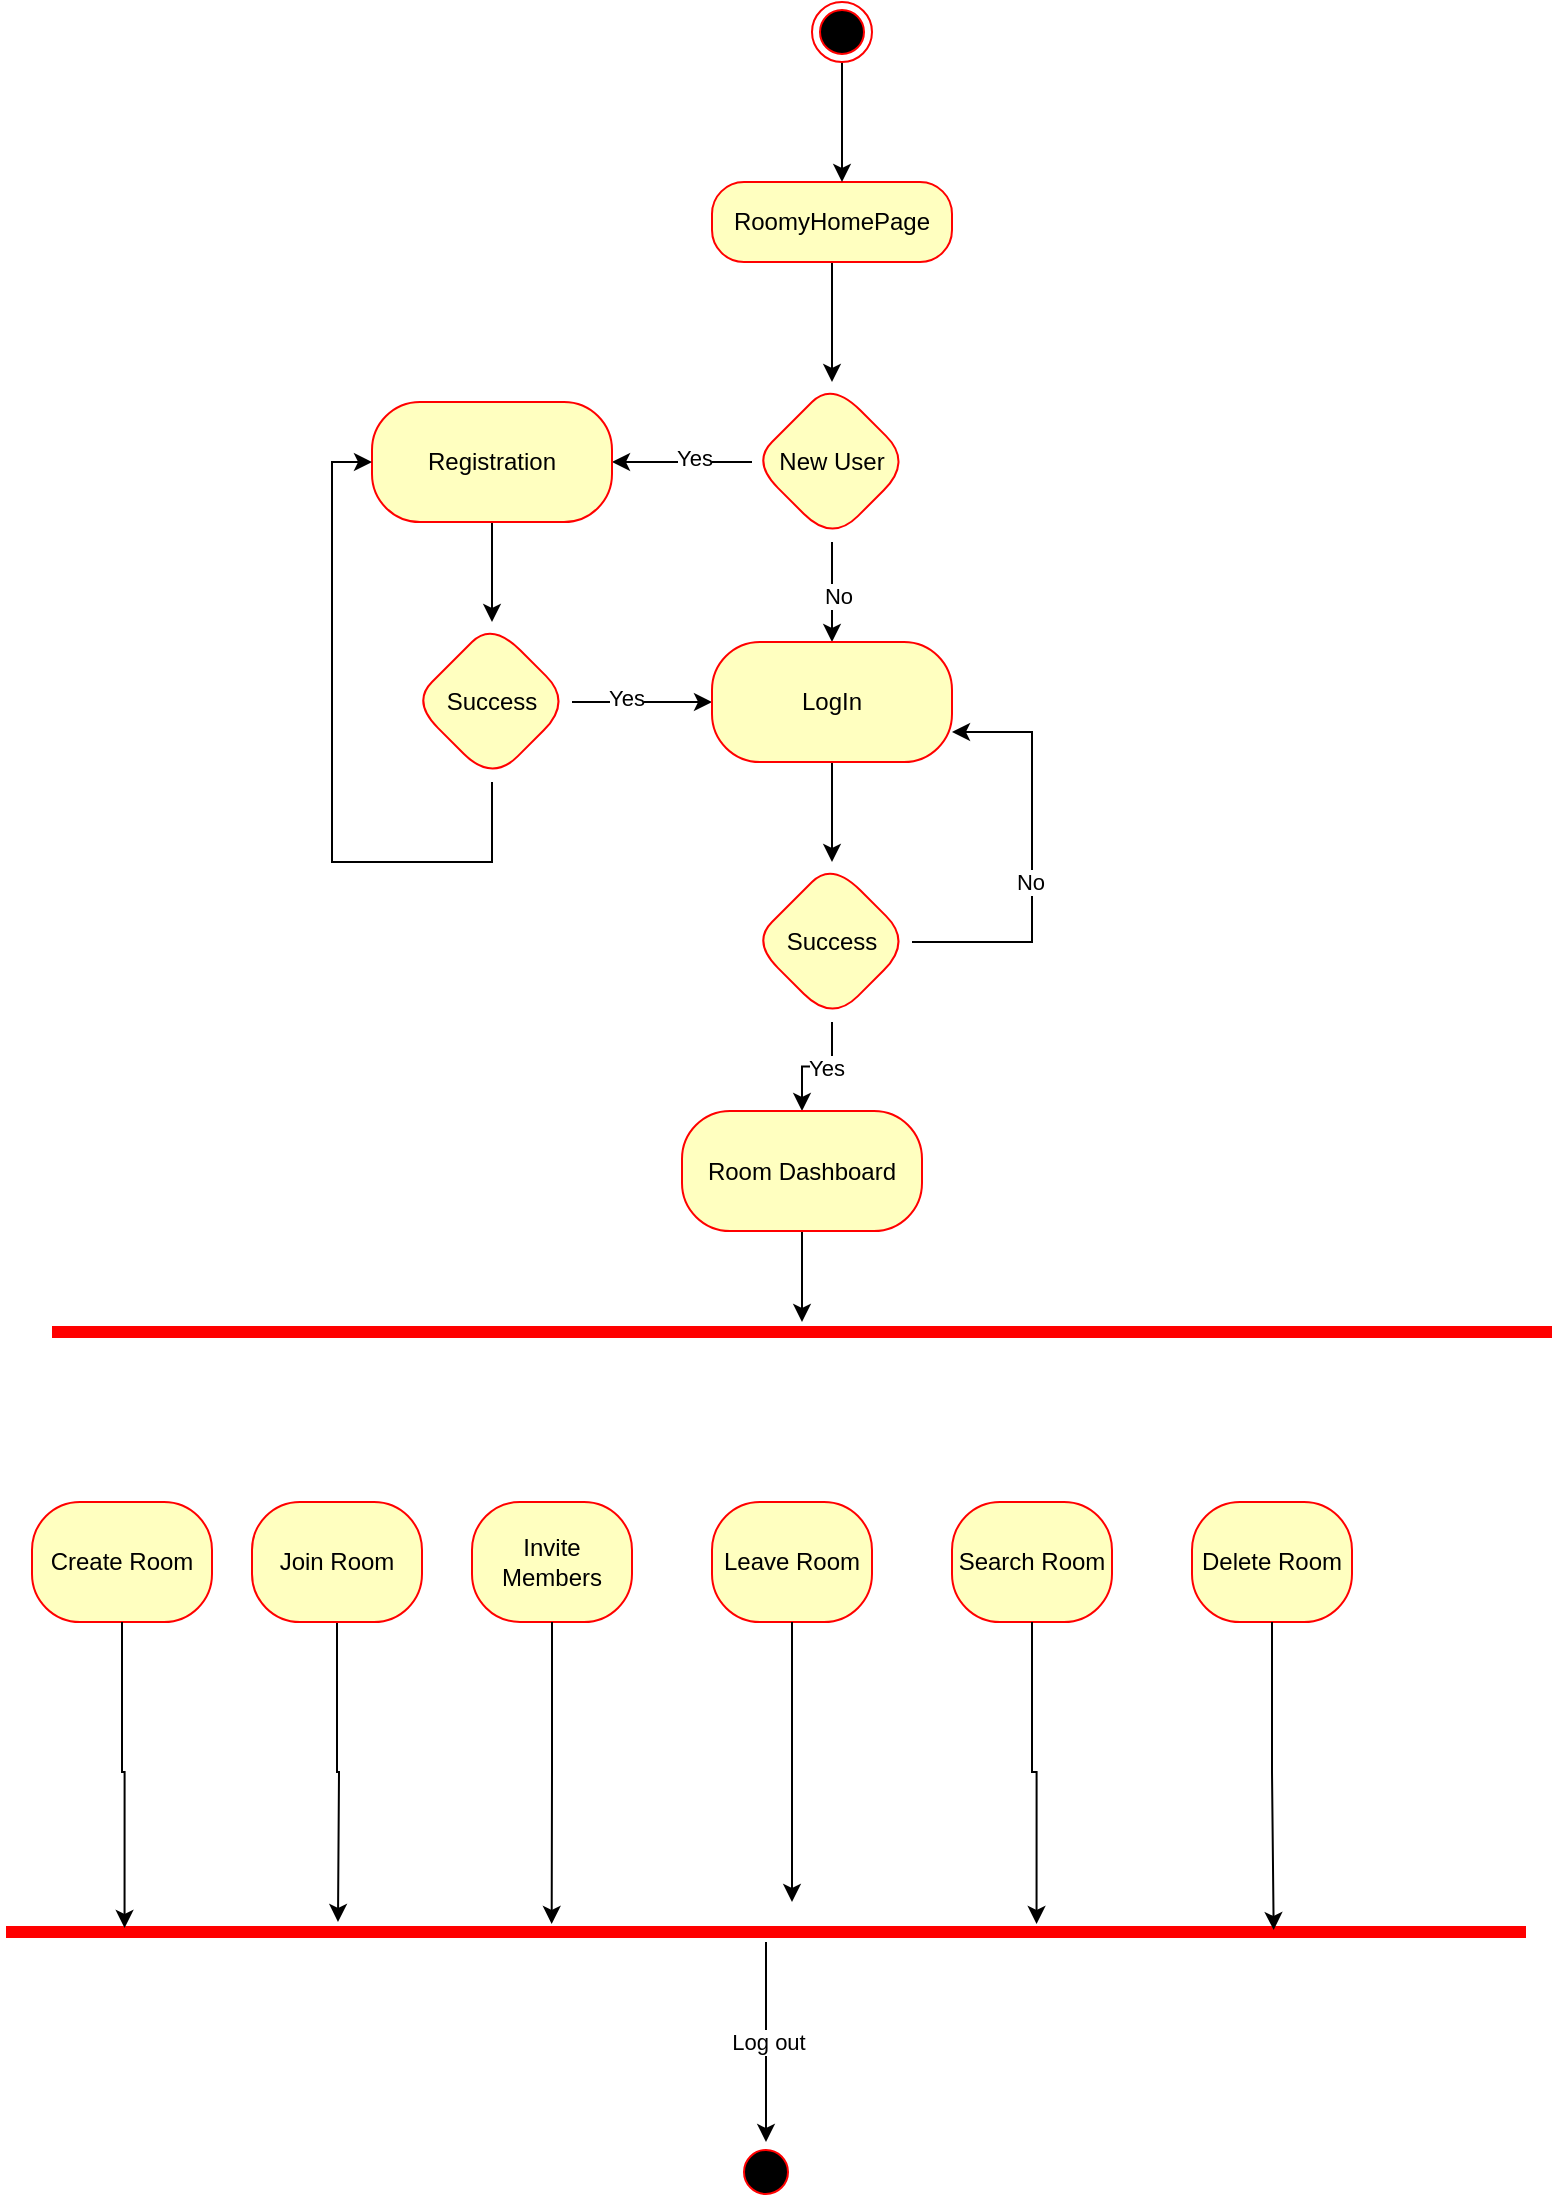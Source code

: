 <mxfile version="24.6.1" type="github">
  <diagram name="Page-1" id="7fHLA5t5ydZ59xRZMkbi">
    <mxGraphModel dx="880" dy="468" grid="1" gridSize="10" guides="1" tooltips="1" connect="1" arrows="1" fold="1" page="1" pageScale="1" pageWidth="827" pageHeight="1169" math="0" shadow="0">
      <root>
        <mxCell id="0" />
        <mxCell id="1" parent="0" />
        <mxCell id="b7HbnDKp7lH2TJ0u7Qb8-6" value="" style="edgeStyle=orthogonalEdgeStyle;rounded=0;orthogonalLoop=1;jettySize=auto;html=1;" edge="1" parent="1" source="b7HbnDKp7lH2TJ0u7Qb8-1" target="b7HbnDKp7lH2TJ0u7Qb8-5">
          <mxGeometry relative="1" as="geometry" />
        </mxCell>
        <mxCell id="b7HbnDKp7lH2TJ0u7Qb8-1" value="RoomyHomePage" style="rounded=1;whiteSpace=wrap;html=1;arcSize=40;fontColor=#000000;fillColor=#ffffc0;strokeColor=#ff0000;" vertex="1" parent="1">
          <mxGeometry x="420" y="120" width="120" height="40" as="geometry" />
        </mxCell>
        <mxCell id="b7HbnDKp7lH2TJ0u7Qb8-8" value="" style="edgeStyle=orthogonalEdgeStyle;rounded=0;orthogonalLoop=1;jettySize=auto;html=1;" edge="1" parent="1" source="b7HbnDKp7lH2TJ0u7Qb8-5" target="b7HbnDKp7lH2TJ0u7Qb8-7">
          <mxGeometry relative="1" as="geometry" />
        </mxCell>
        <mxCell id="b7HbnDKp7lH2TJ0u7Qb8-17" value="Yes" style="edgeLabel;html=1;align=center;verticalAlign=middle;resizable=0;points=[];" vertex="1" connectable="0" parent="b7HbnDKp7lH2TJ0u7Qb8-8">
          <mxGeometry x="-0.167" y="-2" relative="1" as="geometry">
            <mxPoint as="offset" />
          </mxGeometry>
        </mxCell>
        <mxCell id="b7HbnDKp7lH2TJ0u7Qb8-34" style="edgeStyle=orthogonalEdgeStyle;rounded=0;orthogonalLoop=1;jettySize=auto;html=1;" edge="1" parent="1" source="b7HbnDKp7lH2TJ0u7Qb8-5" target="b7HbnDKp7lH2TJ0u7Qb8-11">
          <mxGeometry relative="1" as="geometry" />
        </mxCell>
        <mxCell id="b7HbnDKp7lH2TJ0u7Qb8-35" value="No" style="edgeLabel;html=1;align=center;verticalAlign=middle;resizable=0;points=[];" vertex="1" connectable="0" parent="b7HbnDKp7lH2TJ0u7Qb8-34">
          <mxGeometry x="0.086" y="3" relative="1" as="geometry">
            <mxPoint as="offset" />
          </mxGeometry>
        </mxCell>
        <mxCell id="b7HbnDKp7lH2TJ0u7Qb8-5" value="New User" style="rhombus;whiteSpace=wrap;html=1;fillColor=#ffffc0;strokeColor=#ff0000;fontColor=#000000;rounded=1;arcSize=40;" vertex="1" parent="1">
          <mxGeometry x="440" y="220" width="80" height="80" as="geometry" />
        </mxCell>
        <mxCell id="b7HbnDKp7lH2TJ0u7Qb8-10" value="" style="edgeStyle=orthogonalEdgeStyle;rounded=0;orthogonalLoop=1;jettySize=auto;html=1;" edge="1" parent="1" source="b7HbnDKp7lH2TJ0u7Qb8-7" target="b7HbnDKp7lH2TJ0u7Qb8-9">
          <mxGeometry relative="1" as="geometry" />
        </mxCell>
        <mxCell id="b7HbnDKp7lH2TJ0u7Qb8-7" value="Registration" style="whiteSpace=wrap;html=1;fillColor=#ffffc0;strokeColor=#ff0000;fontColor=#000000;rounded=1;arcSize=40;" vertex="1" parent="1">
          <mxGeometry x="250" y="230" width="120" height="60" as="geometry" />
        </mxCell>
        <mxCell id="b7HbnDKp7lH2TJ0u7Qb8-12" value="" style="edgeStyle=orthogonalEdgeStyle;rounded=0;orthogonalLoop=1;jettySize=auto;html=1;" edge="1" parent="1" source="b7HbnDKp7lH2TJ0u7Qb8-9" target="b7HbnDKp7lH2TJ0u7Qb8-11">
          <mxGeometry relative="1" as="geometry" />
        </mxCell>
        <mxCell id="b7HbnDKp7lH2TJ0u7Qb8-20" value="Yes" style="edgeLabel;html=1;align=center;verticalAlign=middle;resizable=0;points=[];" vertex="1" connectable="0" parent="b7HbnDKp7lH2TJ0u7Qb8-12">
          <mxGeometry x="-0.233" y="2" relative="1" as="geometry">
            <mxPoint as="offset" />
          </mxGeometry>
        </mxCell>
        <mxCell id="b7HbnDKp7lH2TJ0u7Qb8-40" style="edgeStyle=orthogonalEdgeStyle;rounded=0;orthogonalLoop=1;jettySize=auto;html=1;entryX=0;entryY=0.5;entryDx=0;entryDy=0;" edge="1" parent="1" source="b7HbnDKp7lH2TJ0u7Qb8-9" target="b7HbnDKp7lH2TJ0u7Qb8-7">
          <mxGeometry relative="1" as="geometry">
            <Array as="points">
              <mxPoint x="230" y="460" />
              <mxPoint x="230" y="260" />
            </Array>
          </mxGeometry>
        </mxCell>
        <mxCell id="b7HbnDKp7lH2TJ0u7Qb8-9" value="Success" style="rhombus;whiteSpace=wrap;html=1;fillColor=#ffffc0;strokeColor=#ff0000;fontColor=#000000;rounded=1;arcSize=40;" vertex="1" parent="1">
          <mxGeometry x="270" y="340" width="80" height="80" as="geometry" />
        </mxCell>
        <mxCell id="b7HbnDKp7lH2TJ0u7Qb8-14" value="" style="edgeStyle=orthogonalEdgeStyle;rounded=0;orthogonalLoop=1;jettySize=auto;html=1;" edge="1" parent="1" source="b7HbnDKp7lH2TJ0u7Qb8-11" target="b7HbnDKp7lH2TJ0u7Qb8-13">
          <mxGeometry relative="1" as="geometry" />
        </mxCell>
        <mxCell id="b7HbnDKp7lH2TJ0u7Qb8-11" value="LogIn" style="whiteSpace=wrap;html=1;fillColor=#ffffc0;strokeColor=#ff0000;fontColor=#000000;rounded=1;arcSize=40;" vertex="1" parent="1">
          <mxGeometry x="420" y="350" width="120" height="60" as="geometry" />
        </mxCell>
        <mxCell id="b7HbnDKp7lH2TJ0u7Qb8-16" value="" style="edgeStyle=orthogonalEdgeStyle;rounded=0;orthogonalLoop=1;jettySize=auto;html=1;" edge="1" parent="1" source="b7HbnDKp7lH2TJ0u7Qb8-13" target="b7HbnDKp7lH2TJ0u7Qb8-15">
          <mxGeometry relative="1" as="geometry" />
        </mxCell>
        <mxCell id="b7HbnDKp7lH2TJ0u7Qb8-23" value="Yes" style="edgeLabel;html=1;align=center;verticalAlign=middle;resizable=0;points=[];" vertex="1" connectable="0" parent="b7HbnDKp7lH2TJ0u7Qb8-16">
          <mxGeometry x="-0.133" relative="1" as="geometry">
            <mxPoint as="offset" />
          </mxGeometry>
        </mxCell>
        <mxCell id="b7HbnDKp7lH2TJ0u7Qb8-38" style="edgeStyle=orthogonalEdgeStyle;rounded=0;orthogonalLoop=1;jettySize=auto;html=1;entryX=1;entryY=0.75;entryDx=0;entryDy=0;" edge="1" parent="1" source="b7HbnDKp7lH2TJ0u7Qb8-13" target="b7HbnDKp7lH2TJ0u7Qb8-11">
          <mxGeometry relative="1" as="geometry">
            <Array as="points">
              <mxPoint x="580" y="500" />
              <mxPoint x="580" y="395" />
            </Array>
          </mxGeometry>
        </mxCell>
        <mxCell id="b7HbnDKp7lH2TJ0u7Qb8-62" value="No" style="edgeLabel;html=1;align=center;verticalAlign=middle;resizable=0;points=[];" vertex="1" connectable="0" parent="b7HbnDKp7lH2TJ0u7Qb8-38">
          <mxGeometry x="-0.122" y="1" relative="1" as="geometry">
            <mxPoint as="offset" />
          </mxGeometry>
        </mxCell>
        <mxCell id="b7HbnDKp7lH2TJ0u7Qb8-13" value="Success" style="rhombus;whiteSpace=wrap;html=1;fillColor=#ffffc0;strokeColor=#ff0000;fontColor=#000000;rounded=1;arcSize=40;" vertex="1" parent="1">
          <mxGeometry x="440" y="460" width="80" height="80" as="geometry" />
        </mxCell>
        <mxCell id="b7HbnDKp7lH2TJ0u7Qb8-64" style="edgeStyle=orthogonalEdgeStyle;rounded=0;orthogonalLoop=1;jettySize=auto;html=1;" edge="1" parent="1" source="b7HbnDKp7lH2TJ0u7Qb8-15" target="b7HbnDKp7lH2TJ0u7Qb8-24">
          <mxGeometry relative="1" as="geometry" />
        </mxCell>
        <mxCell id="b7HbnDKp7lH2TJ0u7Qb8-15" value="Room Dashboard" style="whiteSpace=wrap;html=1;fillColor=#ffffc0;strokeColor=#ff0000;fontColor=#000000;rounded=1;arcSize=40;" vertex="1" parent="1">
          <mxGeometry x="405" y="584.5" width="120" height="60" as="geometry" />
        </mxCell>
        <mxCell id="b7HbnDKp7lH2TJ0u7Qb8-24" value="" style="shape=line;html=1;strokeWidth=6;strokeColor=#ff0000;" vertex="1" parent="1">
          <mxGeometry x="90" y="690" width="750" height="10" as="geometry" />
        </mxCell>
        <mxCell id="b7HbnDKp7lH2TJ0u7Qb8-28" value="Create Room" style="whiteSpace=wrap;html=1;fillColor=#ffffc0;strokeColor=#ff0000;fontColor=#000000;rounded=1;arcSize=40;" vertex="1" parent="1">
          <mxGeometry x="80" y="780" width="90" height="60" as="geometry" />
        </mxCell>
        <mxCell id="b7HbnDKp7lH2TJ0u7Qb8-65" style="edgeStyle=orthogonalEdgeStyle;rounded=0;orthogonalLoop=1;jettySize=auto;html=1;" edge="1" parent="1" source="b7HbnDKp7lH2TJ0u7Qb8-29">
          <mxGeometry relative="1" as="geometry">
            <mxPoint x="233" y="990" as="targetPoint" />
          </mxGeometry>
        </mxCell>
        <mxCell id="b7HbnDKp7lH2TJ0u7Qb8-29" value="Join Room" style="whiteSpace=wrap;html=1;fillColor=#ffffc0;strokeColor=#ff0000;fontColor=#000000;rounded=1;arcSize=40;" vertex="1" parent="1">
          <mxGeometry x="190" y="780" width="85" height="60" as="geometry" />
        </mxCell>
        <mxCell id="b7HbnDKp7lH2TJ0u7Qb8-30" value="Delete Room" style="whiteSpace=wrap;html=1;fillColor=#ffffc0;strokeColor=#ff0000;fontColor=#000000;rounded=1;arcSize=40;" vertex="1" parent="1">
          <mxGeometry x="660" y="780" width="80" height="60" as="geometry" />
        </mxCell>
        <mxCell id="b7HbnDKp7lH2TJ0u7Qb8-31" value="Search Room" style="whiteSpace=wrap;html=1;fillColor=#ffffc0;strokeColor=#ff0000;fontColor=#000000;rounded=1;arcSize=40;" vertex="1" parent="1">
          <mxGeometry x="540" y="780" width="80" height="60" as="geometry" />
        </mxCell>
        <mxCell id="b7HbnDKp7lH2TJ0u7Qb8-32" value="Leave Room" style="whiteSpace=wrap;html=1;fillColor=#ffffc0;strokeColor=#ff0000;fontColor=#000000;rounded=1;arcSize=40;" vertex="1" parent="1">
          <mxGeometry x="420" y="780" width="80" height="60" as="geometry" />
        </mxCell>
        <mxCell id="b7HbnDKp7lH2TJ0u7Qb8-33" value="Invite Members" style="whiteSpace=wrap;html=1;fillColor=#ffffc0;strokeColor=#ff0000;fontColor=#000000;rounded=1;arcSize=40;" vertex="1" parent="1">
          <mxGeometry x="300" y="780" width="80" height="60" as="geometry" />
        </mxCell>
        <mxCell id="b7HbnDKp7lH2TJ0u7Qb8-37" style="edgeStyle=orthogonalEdgeStyle;rounded=0;orthogonalLoop=1;jettySize=auto;html=1;" edge="1" parent="1">
          <mxGeometry relative="1" as="geometry">
            <mxPoint x="485" y="60" as="sourcePoint" />
            <mxPoint x="485" y="120" as="targetPoint" />
          </mxGeometry>
        </mxCell>
        <mxCell id="b7HbnDKp7lH2TJ0u7Qb8-58" value="Log out" style="edgeStyle=orthogonalEdgeStyle;rounded=0;orthogonalLoop=1;jettySize=auto;html=1;" edge="1" parent="1" source="b7HbnDKp7lH2TJ0u7Qb8-47">
          <mxGeometry relative="1" as="geometry">
            <mxPoint x="447" y="1100" as="targetPoint" />
          </mxGeometry>
        </mxCell>
        <mxCell id="b7HbnDKp7lH2TJ0u7Qb8-47" value="" style="shape=line;html=1;strokeWidth=6;strokeColor=#ff0000;" vertex="1" parent="1">
          <mxGeometry x="67" y="990" width="760" height="10" as="geometry" />
        </mxCell>
        <mxCell id="b7HbnDKp7lH2TJ0u7Qb8-51" style="edgeStyle=orthogonalEdgeStyle;rounded=0;orthogonalLoop=1;jettySize=auto;html=1;entryX=0.078;entryY=0.3;entryDx=0;entryDy=0;entryPerimeter=0;" edge="1" parent="1" source="b7HbnDKp7lH2TJ0u7Qb8-28" target="b7HbnDKp7lH2TJ0u7Qb8-47">
          <mxGeometry relative="1" as="geometry" />
        </mxCell>
        <mxCell id="b7HbnDKp7lH2TJ0u7Qb8-53" style="edgeStyle=orthogonalEdgeStyle;rounded=0;orthogonalLoop=1;jettySize=auto;html=1;entryX=0.359;entryY=0.1;entryDx=0;entryDy=0;entryPerimeter=0;" edge="1" parent="1" source="b7HbnDKp7lH2TJ0u7Qb8-33" target="b7HbnDKp7lH2TJ0u7Qb8-47">
          <mxGeometry relative="1" as="geometry" />
        </mxCell>
        <mxCell id="b7HbnDKp7lH2TJ0u7Qb8-54" style="edgeStyle=orthogonalEdgeStyle;rounded=0;orthogonalLoop=1;jettySize=auto;html=1;" edge="1" parent="1" source="b7HbnDKp7lH2TJ0u7Qb8-32">
          <mxGeometry relative="1" as="geometry">
            <mxPoint x="460" y="980" as="targetPoint" />
          </mxGeometry>
        </mxCell>
        <mxCell id="b7HbnDKp7lH2TJ0u7Qb8-55" style="edgeStyle=orthogonalEdgeStyle;rounded=0;orthogonalLoop=1;jettySize=auto;html=1;entryX=0.678;entryY=0.1;entryDx=0;entryDy=0;entryPerimeter=0;" edge="1" parent="1" source="b7HbnDKp7lH2TJ0u7Qb8-31" target="b7HbnDKp7lH2TJ0u7Qb8-47">
          <mxGeometry relative="1" as="geometry" />
        </mxCell>
        <mxCell id="b7HbnDKp7lH2TJ0u7Qb8-56" style="edgeStyle=orthogonalEdgeStyle;rounded=0;orthogonalLoop=1;jettySize=auto;html=1;entryX=0.834;entryY=0.4;entryDx=0;entryDy=0;entryPerimeter=0;" edge="1" parent="1" source="b7HbnDKp7lH2TJ0u7Qb8-30" target="b7HbnDKp7lH2TJ0u7Qb8-47">
          <mxGeometry relative="1" as="geometry">
            <Array as="points" />
          </mxGeometry>
        </mxCell>
        <mxCell id="b7HbnDKp7lH2TJ0u7Qb8-60" value="" style="ellipse;html=1;shape=startState;fillColor=#000000;strokeColor=#ff0000;" vertex="1" parent="1">
          <mxGeometry x="432" y="1100" width="30" height="30" as="geometry" />
        </mxCell>
        <mxCell id="b7HbnDKp7lH2TJ0u7Qb8-61" value="" style="ellipse;html=1;shape=endState;fillColor=#000000;strokeColor=#ff0000;" vertex="1" parent="1">
          <mxGeometry x="470" y="30" width="30" height="30" as="geometry" />
        </mxCell>
      </root>
    </mxGraphModel>
  </diagram>
</mxfile>
